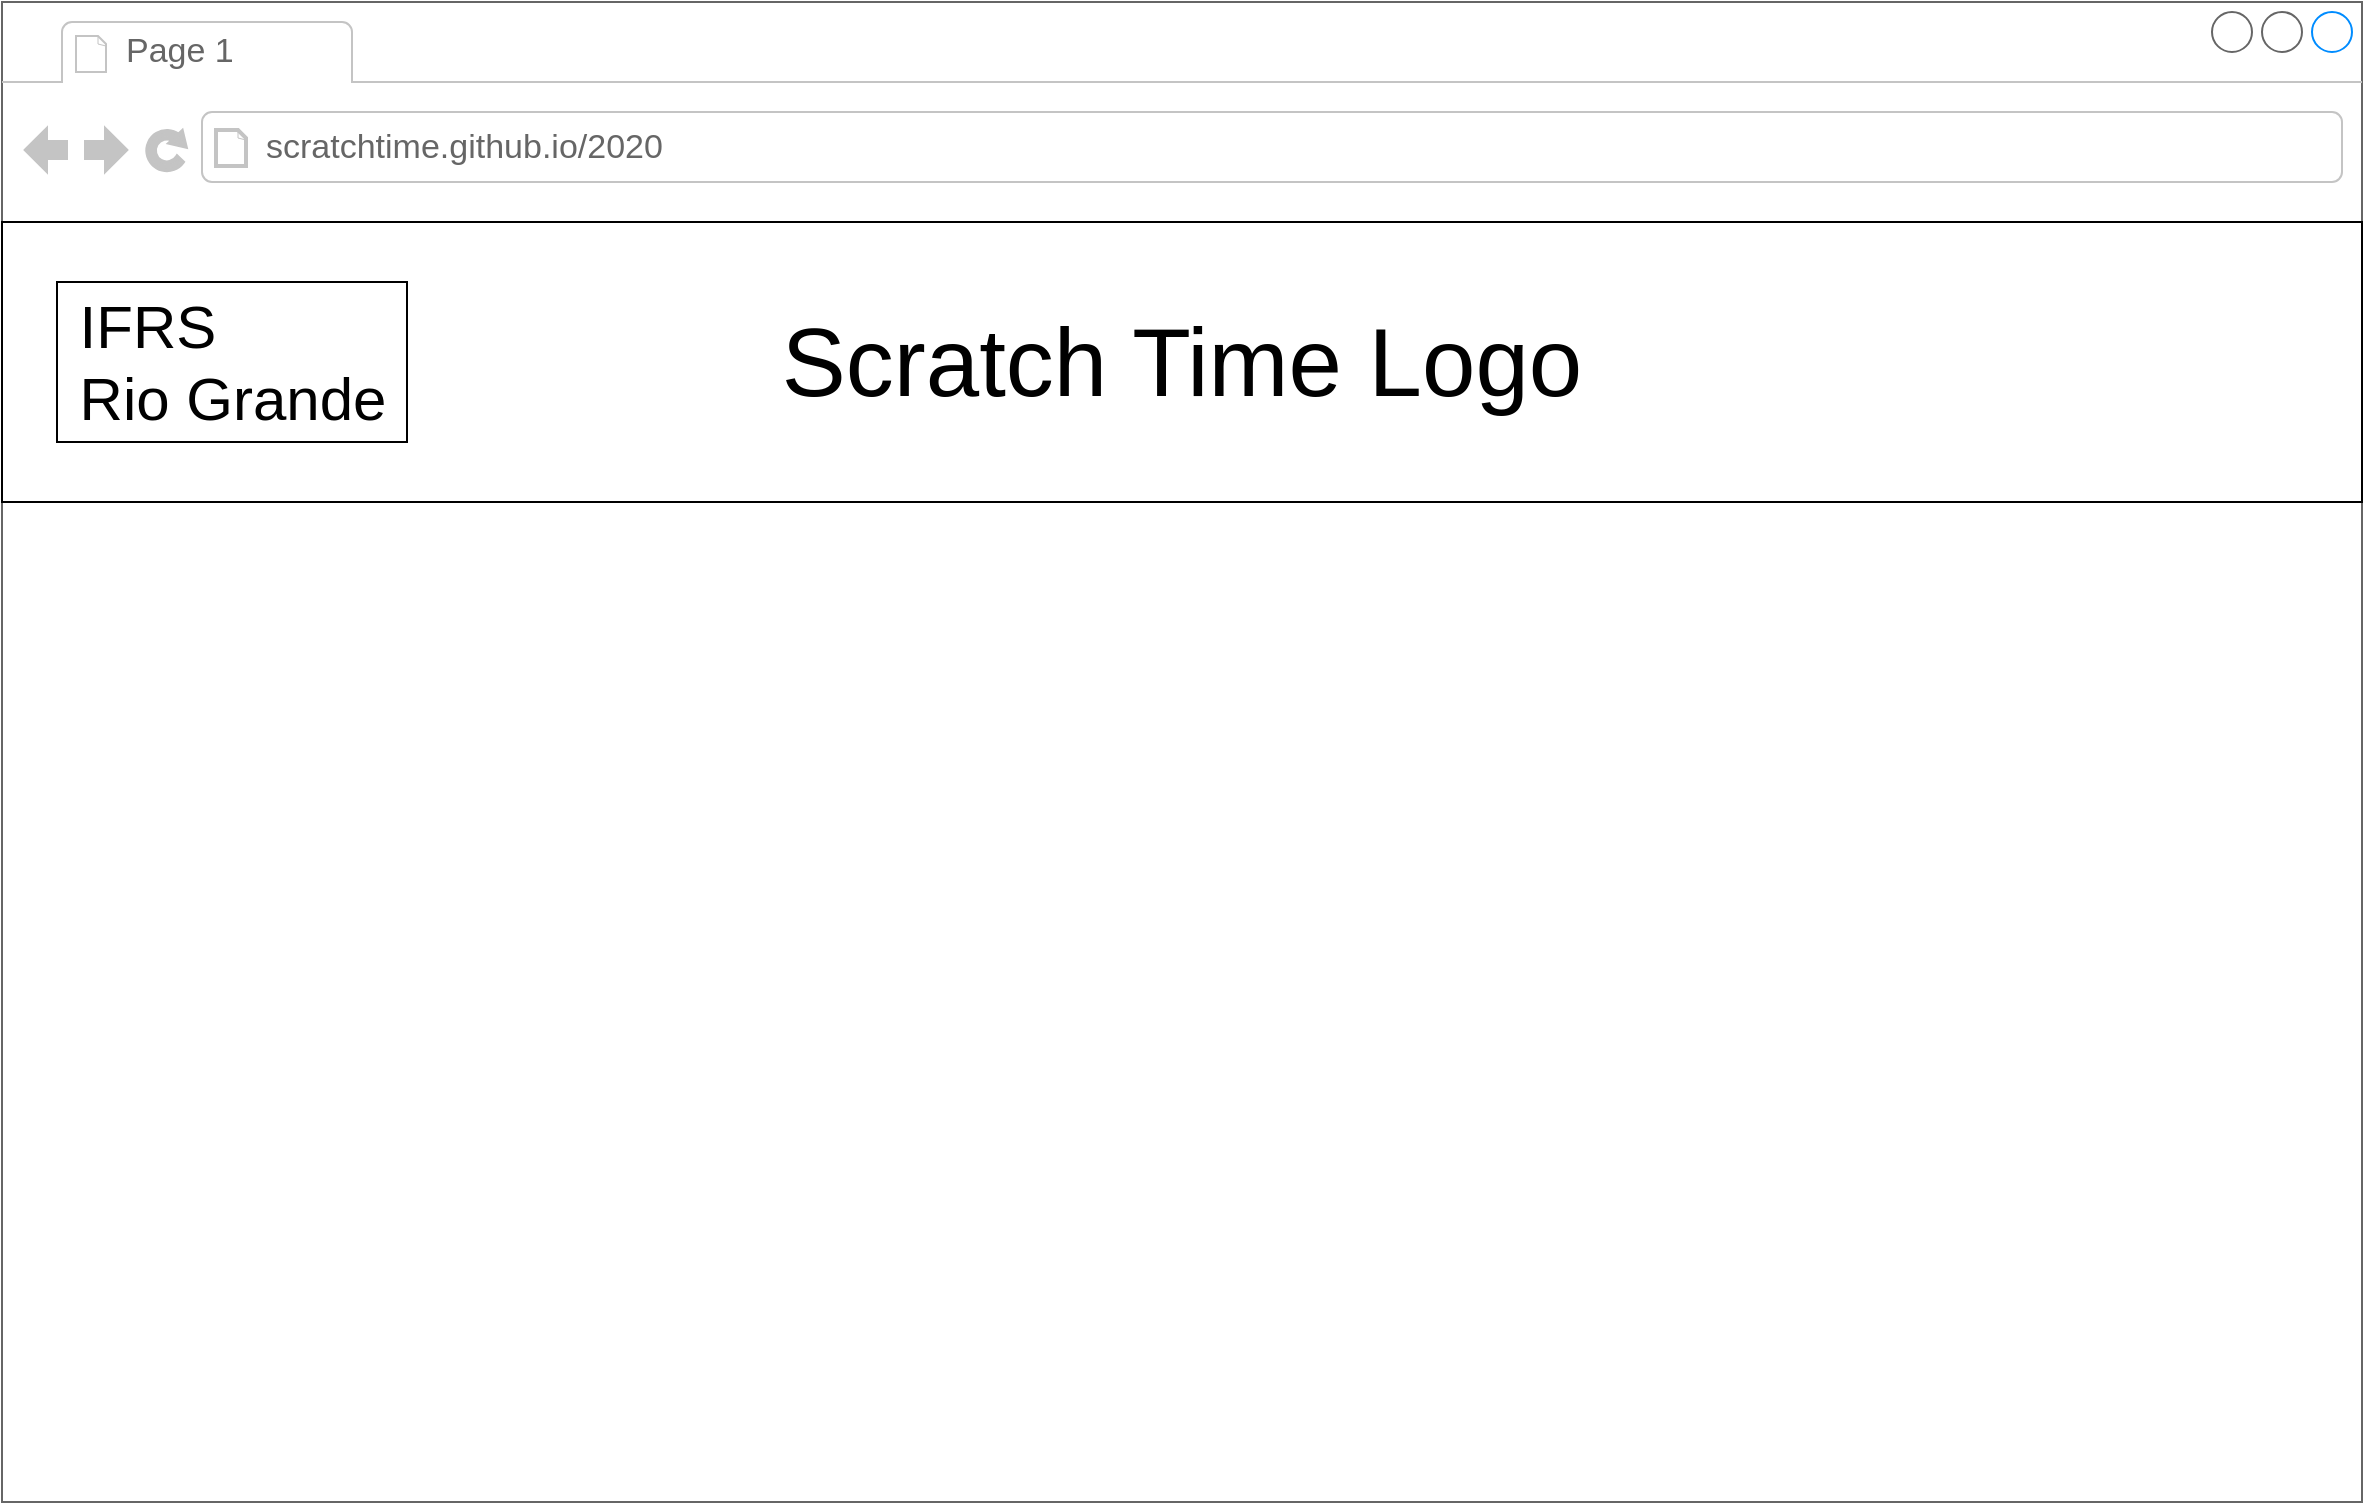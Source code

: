 <mxfile version="14.0.1" type="device"><diagram id="pH1KYrouJ-EljROxH0JD" name="Page-1"><mxGraphModel dx="1736" dy="898" grid="1" gridSize="10" guides="1" tooltips="1" connect="1" arrows="1" fold="1" page="1" pageScale="1" pageWidth="1600" pageHeight="900" math="0" shadow="0"><root><mxCell id="0"/><mxCell id="1" parent="0"/><mxCell id="lNEjs4uhyo-rMy3RRiuX-1" value="" style="strokeWidth=1;shadow=0;dashed=0;align=center;html=1;shape=mxgraph.mockup.containers.browserWindow;rSize=0;strokeColor=#666666;strokeColor2=#008cff;strokeColor3=#c4c4c4;mainText=,;recursiveResize=0;" parent="1" vertex="1"><mxGeometry x="230" y="70" width="1180" height="750" as="geometry"/></mxCell><mxCell id="lNEjs4uhyo-rMy3RRiuX-2" value="Page 1" style="strokeWidth=1;shadow=0;dashed=0;align=center;html=1;shape=mxgraph.mockup.containers.anchor;fontSize=17;fontColor=#666666;align=left;" parent="lNEjs4uhyo-rMy3RRiuX-1" vertex="1"><mxGeometry x="60" y="12" width="110" height="26" as="geometry"/></mxCell><mxCell id="lNEjs4uhyo-rMy3RRiuX-3" value="scratchtime.github.io/2020" style="strokeWidth=1;shadow=0;dashed=0;align=center;html=1;shape=mxgraph.mockup.containers.anchor;rSize=0;fontSize=17;fontColor=#666666;align=left;" parent="lNEjs4uhyo-rMy3RRiuX-1" vertex="1"><mxGeometry x="130" y="60" width="250" height="26" as="geometry"/></mxCell><mxCell id="lNEjs4uhyo-rMy3RRiuX-4" value="" style="rounded=0;whiteSpace=wrap;html=1;" parent="lNEjs4uhyo-rMy3RRiuX-1" vertex="1"><mxGeometry y="110" width="1180" height="140" as="geometry"/></mxCell><mxCell id="lNEjs4uhyo-rMy3RRiuX-6" value="&lt;font style=&quot;font-size: 48px&quot;&gt;Scratch Time Logo&lt;/font&gt;" style="text;html=1;strokeColor=none;fillColor=none;align=center;verticalAlign=middle;whiteSpace=wrap;rounded=0;" parent="lNEjs4uhyo-rMy3RRiuX-1" vertex="1"><mxGeometry x="380" y="150" width="420" height="60" as="geometry"/></mxCell><mxCell id="lNEjs4uhyo-rMy3RRiuX-7" value="&lt;div style=&quot;text-align: left&quot;&gt;&lt;span style=&quot;font-size: 30px&quot;&gt;IFRS&lt;/span&gt;&lt;/div&gt;&lt;font style=&quot;font-size: 30px&quot;&gt;&lt;div style=&quot;text-align: left&quot;&gt;&lt;span&gt;Rio Grande&lt;/span&gt;&lt;/div&gt;&lt;/font&gt;" style="text;html=1;fillColor=none;align=center;verticalAlign=middle;whiteSpace=wrap;rounded=0;strokeColor=#000000;" parent="lNEjs4uhyo-rMy3RRiuX-1" vertex="1"><mxGeometry x="27.5" y="140" width="175" height="80" as="geometry"/></mxCell></root></mxGraphModel></diagram></mxfile>